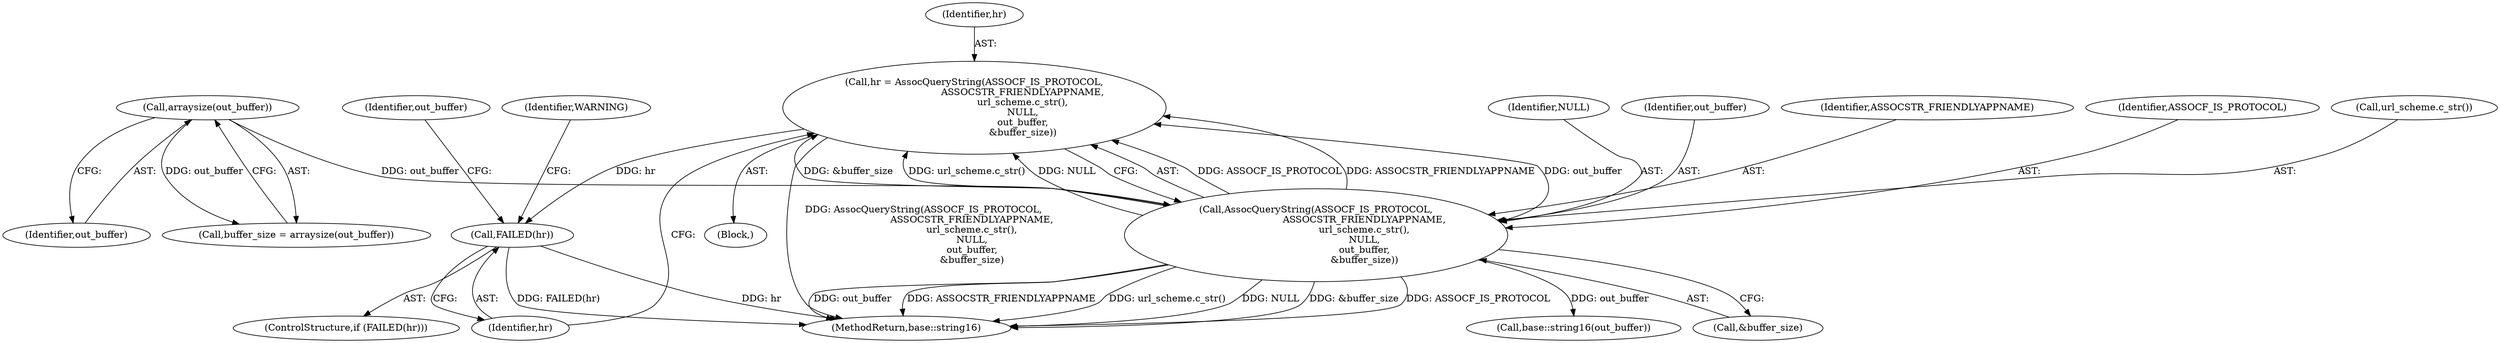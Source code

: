 digraph "1_Chrome_d19a75fc26fd0ab1ce79ef3d1c1c9b3cc1fbd098@del" {
"1000119" [label="(Call,hr = AssocQueryString(ASSOCF_IS_PROTOCOL,\n                                ASSOCSTR_FRIENDLYAPPNAME,\n                                url_scheme.c_str(),\n                                NULL,\n                                out_buffer,\n                                &buffer_size))"];
"1000121" [label="(Call,AssocQueryString(ASSOCF_IS_PROTOCOL,\n                                ASSOCSTR_FRIENDLYAPPNAME,\n                                url_scheme.c_str(),\n                                NULL,\n                                out_buffer,\n                                &buffer_size))"];
"1000116" [label="(Call,arraysize(out_buffer))"];
"1000130" [label="(Call,FAILED(hr))"];
"1000120" [label="(Identifier,hr)"];
"1000102" [label="(Block,)"];
"1000131" [label="(Identifier,hr)"];
"1000125" [label="(Identifier,NULL)"];
"1000142" [label="(MethodReturn,base::string16)"];
"1000127" [label="(Call,&buffer_size)"];
"1000117" [label="(Identifier,out_buffer)"];
"1000126" [label="(Identifier,out_buffer)"];
"1000114" [label="(Call,buffer_size = arraysize(out_buffer))"];
"1000140" [label="(Call,base::string16(out_buffer))"];
"1000119" [label="(Call,hr = AssocQueryString(ASSOCF_IS_PROTOCOL,\n                                ASSOCSTR_FRIENDLYAPPNAME,\n                                url_scheme.c_str(),\n                                NULL,\n                                out_buffer,\n                                &buffer_size))"];
"1000123" [label="(Identifier,ASSOCSTR_FRIENDLYAPPNAME)"];
"1000122" [label="(Identifier,ASSOCF_IS_PROTOCOL)"];
"1000135" [label="(Identifier,WARNING)"];
"1000121" [label="(Call,AssocQueryString(ASSOCF_IS_PROTOCOL,\n                                ASSOCSTR_FRIENDLYAPPNAME,\n                                url_scheme.c_str(),\n                                NULL,\n                                out_buffer,\n                                &buffer_size))"];
"1000141" [label="(Identifier,out_buffer)"];
"1000130" [label="(Call,FAILED(hr))"];
"1000116" [label="(Call,arraysize(out_buffer))"];
"1000124" [label="(Call,url_scheme.c_str())"];
"1000129" [label="(ControlStructure,if (FAILED(hr)))"];
"1000119" -> "1000102"  [label="AST: "];
"1000119" -> "1000121"  [label="CFG: "];
"1000120" -> "1000119"  [label="AST: "];
"1000121" -> "1000119"  [label="AST: "];
"1000131" -> "1000119"  [label="CFG: "];
"1000119" -> "1000142"  [label="DDG: AssocQueryString(ASSOCF_IS_PROTOCOL,\n                                ASSOCSTR_FRIENDLYAPPNAME,\n                                url_scheme.c_str(),\n                                NULL,\n                                out_buffer,\n                                &buffer_size)"];
"1000121" -> "1000119"  [label="DDG: ASSOCF_IS_PROTOCOL"];
"1000121" -> "1000119"  [label="DDG: ASSOCSTR_FRIENDLYAPPNAME"];
"1000121" -> "1000119"  [label="DDG: out_buffer"];
"1000121" -> "1000119"  [label="DDG: &buffer_size"];
"1000121" -> "1000119"  [label="DDG: url_scheme.c_str()"];
"1000121" -> "1000119"  [label="DDG: NULL"];
"1000119" -> "1000130"  [label="DDG: hr"];
"1000121" -> "1000127"  [label="CFG: "];
"1000122" -> "1000121"  [label="AST: "];
"1000123" -> "1000121"  [label="AST: "];
"1000124" -> "1000121"  [label="AST: "];
"1000125" -> "1000121"  [label="AST: "];
"1000126" -> "1000121"  [label="AST: "];
"1000127" -> "1000121"  [label="AST: "];
"1000121" -> "1000142"  [label="DDG: NULL"];
"1000121" -> "1000142"  [label="DDG: &buffer_size"];
"1000121" -> "1000142"  [label="DDG: ASSOCF_IS_PROTOCOL"];
"1000121" -> "1000142"  [label="DDG: out_buffer"];
"1000121" -> "1000142"  [label="DDG: ASSOCSTR_FRIENDLYAPPNAME"];
"1000121" -> "1000142"  [label="DDG: url_scheme.c_str()"];
"1000116" -> "1000121"  [label="DDG: out_buffer"];
"1000121" -> "1000140"  [label="DDG: out_buffer"];
"1000116" -> "1000114"  [label="AST: "];
"1000116" -> "1000117"  [label="CFG: "];
"1000117" -> "1000116"  [label="AST: "];
"1000114" -> "1000116"  [label="CFG: "];
"1000116" -> "1000114"  [label="DDG: out_buffer"];
"1000130" -> "1000129"  [label="AST: "];
"1000130" -> "1000131"  [label="CFG: "];
"1000131" -> "1000130"  [label="AST: "];
"1000135" -> "1000130"  [label="CFG: "];
"1000141" -> "1000130"  [label="CFG: "];
"1000130" -> "1000142"  [label="DDG: FAILED(hr)"];
"1000130" -> "1000142"  [label="DDG: hr"];
}
